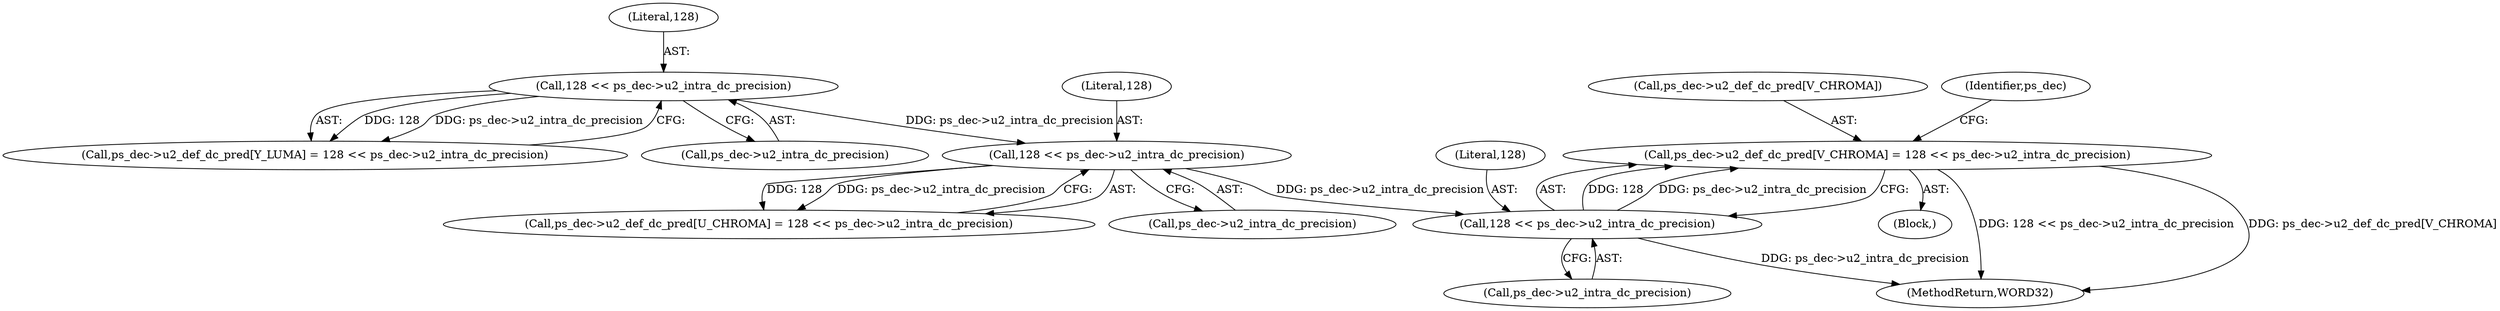 digraph "0_Android_58a6822d7140137ce957c6d2fc20bae1374186c1_1@array" {
"1000601" [label="(Call,ps_dec->u2_def_dc_pred[V_CHROMA] = 128 << ps_dec->u2_intra_dc_precision)"];
"1000607" [label="(Call,128 << ps_dec->u2_intra_dc_precision)"];
"1000596" [label="(Call,128 << ps_dec->u2_intra_dc_precision)"];
"1000585" [label="(Call,128 << ps_dec->u2_intra_dc_precision)"];
"1000597" [label="(Literal,128)"];
"1000590" [label="(Call,ps_dec->u2_def_dc_pred[U_CHROMA] = 128 << ps_dec->u2_intra_dc_precision)"];
"1000602" [label="(Call,ps_dec->u2_def_dc_pred[V_CHROMA])"];
"1000573" [label="(Block,)"];
"1000596" [label="(Call,128 << ps_dec->u2_intra_dc_precision)"];
"1000614" [label="(Identifier,ps_dec)"];
"1000586" [label="(Literal,128)"];
"1000608" [label="(Literal,128)"];
"1000598" [label="(Call,ps_dec->u2_intra_dc_precision)"];
"1000587" [label="(Call,ps_dec->u2_intra_dc_precision)"];
"1000607" [label="(Call,128 << ps_dec->u2_intra_dc_precision)"];
"1000648" [label="(MethodReturn,WORD32)"];
"1000579" [label="(Call,ps_dec->u2_def_dc_pred[Y_LUMA] = 128 << ps_dec->u2_intra_dc_precision)"];
"1000609" [label="(Call,ps_dec->u2_intra_dc_precision)"];
"1000601" [label="(Call,ps_dec->u2_def_dc_pred[V_CHROMA] = 128 << ps_dec->u2_intra_dc_precision)"];
"1000585" [label="(Call,128 << ps_dec->u2_intra_dc_precision)"];
"1000601" -> "1000573"  [label="AST: "];
"1000601" -> "1000607"  [label="CFG: "];
"1000602" -> "1000601"  [label="AST: "];
"1000607" -> "1000601"  [label="AST: "];
"1000614" -> "1000601"  [label="CFG: "];
"1000601" -> "1000648"  [label="DDG: 128 << ps_dec->u2_intra_dc_precision"];
"1000601" -> "1000648"  [label="DDG: ps_dec->u2_def_dc_pred[V_CHROMA]"];
"1000607" -> "1000601"  [label="DDG: 128"];
"1000607" -> "1000601"  [label="DDG: ps_dec->u2_intra_dc_precision"];
"1000607" -> "1000609"  [label="CFG: "];
"1000608" -> "1000607"  [label="AST: "];
"1000609" -> "1000607"  [label="AST: "];
"1000607" -> "1000648"  [label="DDG: ps_dec->u2_intra_dc_precision"];
"1000596" -> "1000607"  [label="DDG: ps_dec->u2_intra_dc_precision"];
"1000596" -> "1000590"  [label="AST: "];
"1000596" -> "1000598"  [label="CFG: "];
"1000597" -> "1000596"  [label="AST: "];
"1000598" -> "1000596"  [label="AST: "];
"1000590" -> "1000596"  [label="CFG: "];
"1000596" -> "1000590"  [label="DDG: 128"];
"1000596" -> "1000590"  [label="DDG: ps_dec->u2_intra_dc_precision"];
"1000585" -> "1000596"  [label="DDG: ps_dec->u2_intra_dc_precision"];
"1000585" -> "1000579"  [label="AST: "];
"1000585" -> "1000587"  [label="CFG: "];
"1000586" -> "1000585"  [label="AST: "];
"1000587" -> "1000585"  [label="AST: "];
"1000579" -> "1000585"  [label="CFG: "];
"1000585" -> "1000579"  [label="DDG: 128"];
"1000585" -> "1000579"  [label="DDG: ps_dec->u2_intra_dc_precision"];
}
